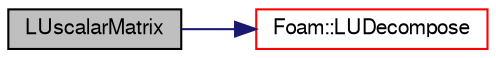 digraph "LUscalarMatrix"
{
  bgcolor="transparent";
  edge [fontname="FreeSans",fontsize="10",labelfontname="FreeSans",labelfontsize="10"];
  node [fontname="FreeSans",fontsize="10",shape=record];
  rankdir="LR";
  Node0 [label="LUscalarMatrix",height=0.2,width=0.4,color="black", fillcolor="grey75", style="filled", fontcolor="black"];
  Node0 -> Node1 [color="midnightblue",fontsize="10",style="solid",fontname="FreeSans"];
  Node1 [label="Foam::LUDecompose",height=0.2,width=0.4,color="red",URL="$a21124.html#a4c90a8a26de44c9bed71aef2138ce997",tooltip="LU decompose the matrix with pivoting. "];
}

